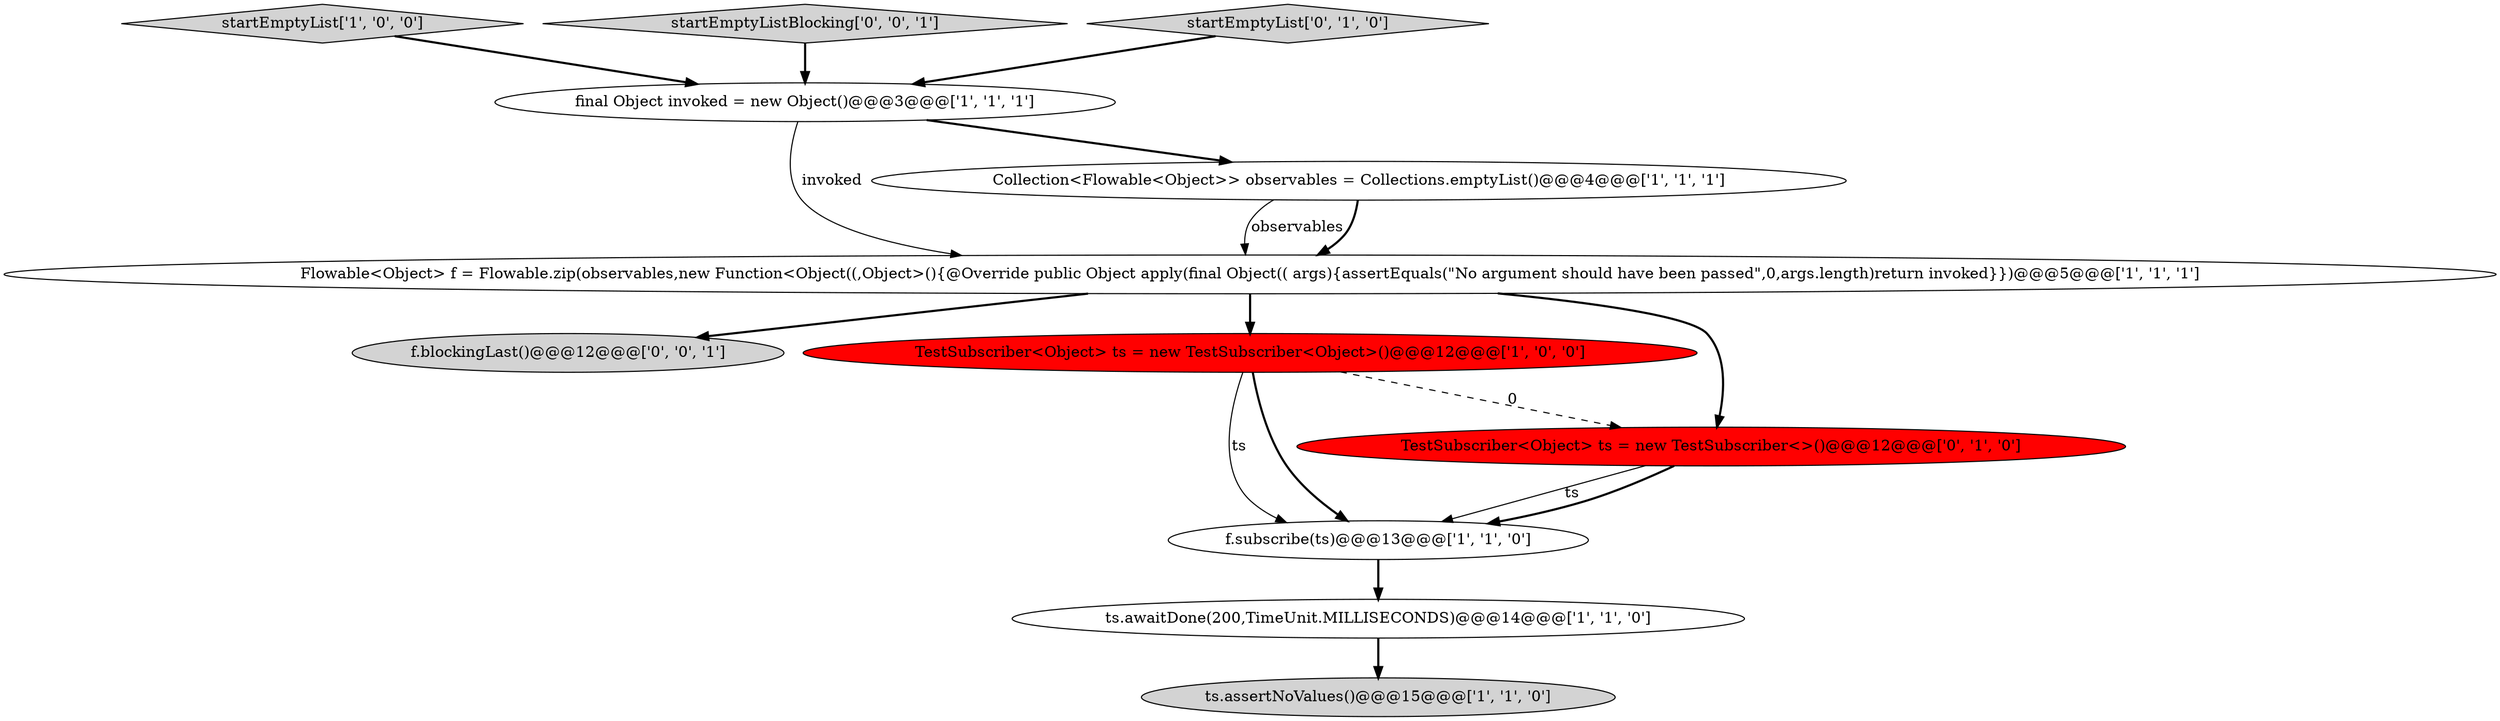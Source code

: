 digraph {
4 [style = filled, label = "ts.awaitDone(200,TimeUnit.MILLISECONDS)@@@14@@@['1', '1', '0']", fillcolor = white, shape = ellipse image = "AAA0AAABBB1BBB"];
2 [style = filled, label = "startEmptyList['1', '0', '0']", fillcolor = lightgray, shape = diamond image = "AAA0AAABBB1BBB"];
5 [style = filled, label = "final Object invoked = new Object()@@@3@@@['1', '1', '1']", fillcolor = white, shape = ellipse image = "AAA0AAABBB1BBB"];
0 [style = filled, label = "Flowable<Object> f = Flowable.zip(observables,new Function<Object((,Object>(){@Override public Object apply(final Object(( args){assertEquals(\"No argument should have been passed\",0,args.length)return invoked}})@@@5@@@['1', '1', '1']", fillcolor = white, shape = ellipse image = "AAA0AAABBB1BBB"];
11 [style = filled, label = "f.blockingLast()@@@12@@@['0', '0', '1']", fillcolor = lightgray, shape = ellipse image = "AAA0AAABBB3BBB"];
1 [style = filled, label = "TestSubscriber<Object> ts = new TestSubscriber<Object>()@@@12@@@['1', '0', '0']", fillcolor = red, shape = ellipse image = "AAA1AAABBB1BBB"];
7 [style = filled, label = "f.subscribe(ts)@@@13@@@['1', '1', '0']", fillcolor = white, shape = ellipse image = "AAA0AAABBB1BBB"];
6 [style = filled, label = "Collection<Flowable<Object>> observables = Collections.emptyList()@@@4@@@['1', '1', '1']", fillcolor = white, shape = ellipse image = "AAA0AAABBB1BBB"];
3 [style = filled, label = "ts.assertNoValues()@@@15@@@['1', '1', '0']", fillcolor = lightgray, shape = ellipse image = "AAA0AAABBB1BBB"];
9 [style = filled, label = "TestSubscriber<Object> ts = new TestSubscriber<>()@@@12@@@['0', '1', '0']", fillcolor = red, shape = ellipse image = "AAA1AAABBB2BBB"];
10 [style = filled, label = "startEmptyListBlocking['0', '0', '1']", fillcolor = lightgray, shape = diamond image = "AAA0AAABBB3BBB"];
8 [style = filled, label = "startEmptyList['0', '1', '0']", fillcolor = lightgray, shape = diamond image = "AAA0AAABBB2BBB"];
6->0 [style = solid, label="observables"];
4->3 [style = bold, label=""];
0->11 [style = bold, label=""];
9->7 [style = solid, label="ts"];
0->9 [style = bold, label=""];
1->9 [style = dashed, label="0"];
6->0 [style = bold, label=""];
7->4 [style = bold, label=""];
5->6 [style = bold, label=""];
8->5 [style = bold, label=""];
10->5 [style = bold, label=""];
9->7 [style = bold, label=""];
1->7 [style = solid, label="ts"];
1->7 [style = bold, label=""];
0->1 [style = bold, label=""];
5->0 [style = solid, label="invoked"];
2->5 [style = bold, label=""];
}
